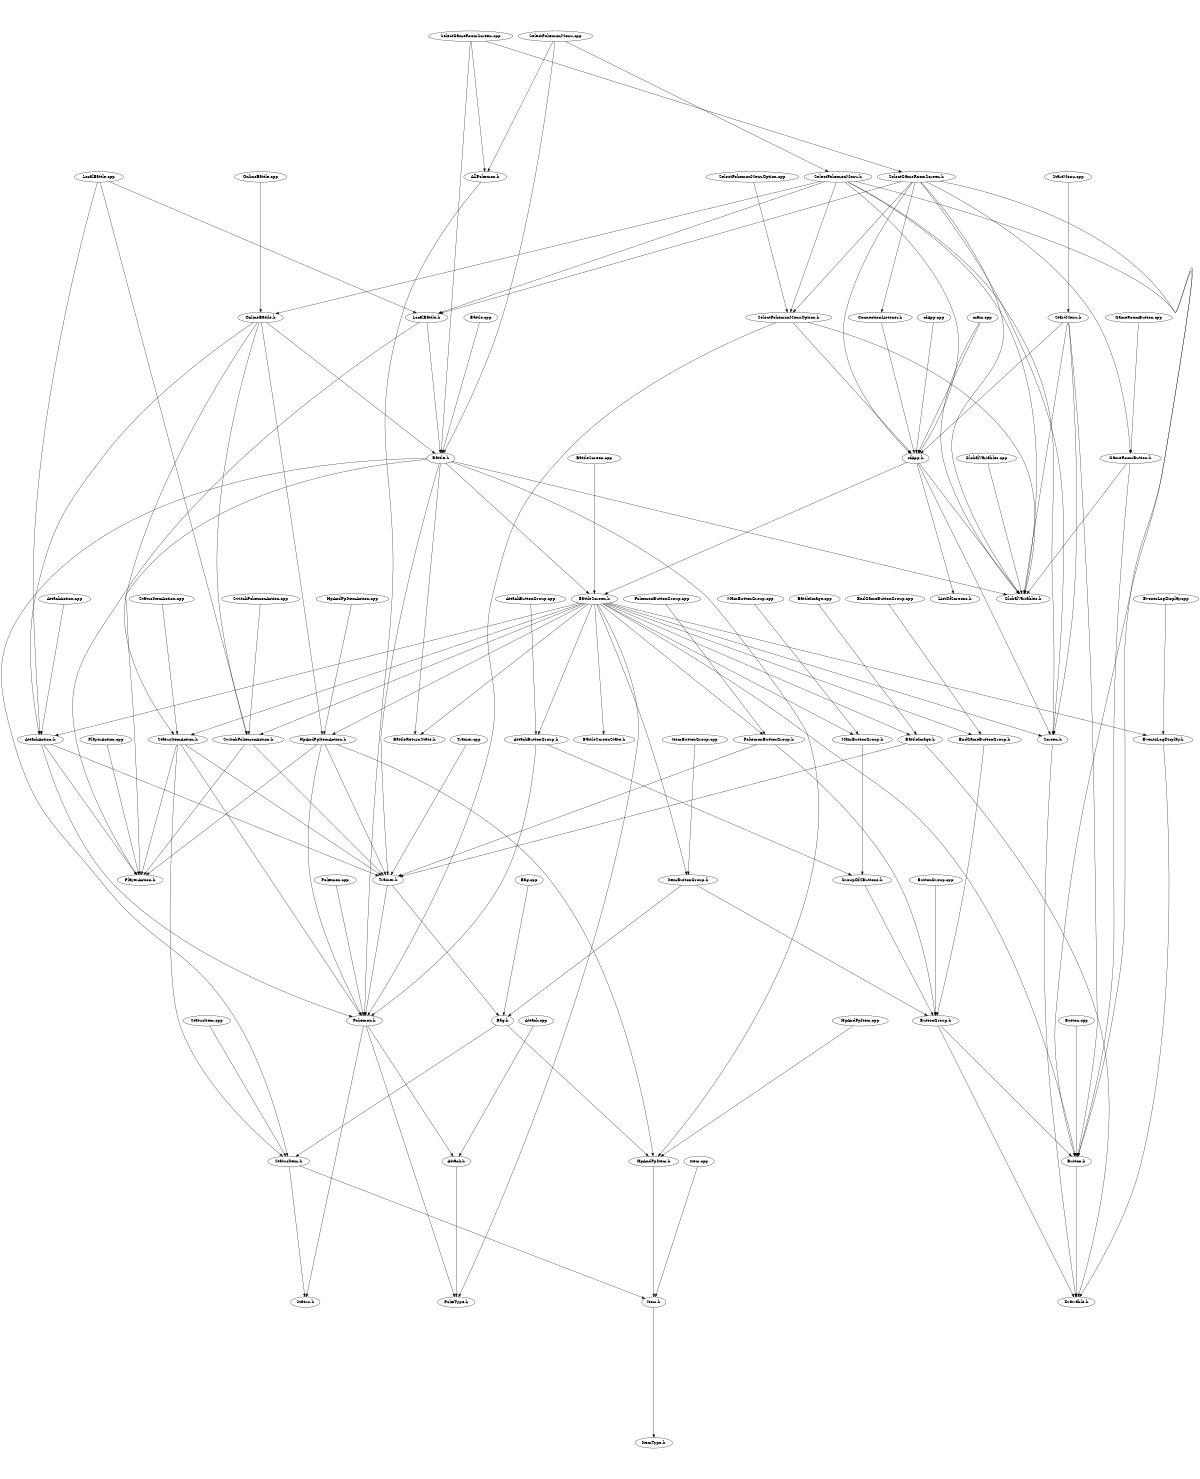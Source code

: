 digraph "source tree" {
    overlap=scale;
    size="8,10";
    ratio="fill";
    fontsize="16";
    fontname="Helvetica";
	clusterrank="local";
	"AttackAction.h" -> "Pokemon.h"
	"SelectPokemonMenu.h" -> "GlobalVariables.h"
	"Bag.h" -> "StatusItem.h"
	"MainButtonGroup.h" -> "GroupOf4Buttons.h"
	"BattleScreen.h" -> "EndGameButtonGroup.h"
	"ofApp.h" -> "GlobalVariables.h"
	"GameRoomButton.h" -> "Button.h"
	"SwitchPokemonAction.cpp" -> "SwitchPokemonAction.h"
	"Trainer.h" -> "Bag.h"
	"SelectGameRoomScreen.h" -> "Button.h"
	"Battle.h" -> "GlobalVariables.h"
	"StartMenu.h" -> "ofApp.h"
	"Pokemon.h" -> "PokeType.h"
	"HpAndPpItemAction.h" -> "Trainer.h"
	"Battle.h" -> "BattleScreen.h"
	"LocalBattle.cpp" -> "SwitchPokemonAction.h"
	"MainButtonGroup.cpp" -> "MainButtonGroup.h"
	"SelectGameRoomScreen.cpp" -> "Battle.h"
	"StatusItem.cpp" -> "StatusItem.h"
	"Item.h" -> "ItemType.h"
	"BattleScreen.h" -> "HpAndPpItemAction.h"
	"SelectGameRoomScreen.h" -> "SelectPokemonMenuOption.h"
	"OnlineBattle.h" -> "SwitchPokemonAction.h"
	"SelectGameRoomScreen.h" -> "LocalBattle.h"
	"Battle.h" -> "Trainer.h"
	"SelectPokemonMenu.cpp" -> "SelectPokemonMenu.h"
	"SelectPokemonMenuOption.h" -> "Pokemon.h"
	"SelectGameRoomScreen.h" -> "Screen.h"
	"Button.cpp" -> "Button.h"
	"OnlineBattle.h" -> "HpAndPpItemAction.h"
	"BattleImage.h" -> "Drawable.h"
	"Battle.h" -> "StatusItem.h"
	"Trainer.cpp" -> "Trainer.h"
	"HpAndPpItemAction.h" -> "PlayerAction.h"
	"Pokemon.h" -> "Attack.h"
	"OnlineBattle.h" -> "StatusItemAction.h"
	"HpAndPpItem.cpp" -> "HpAndPpItem.h"
	"SelectPokemonMenuOption.h" -> "GlobalVariables.h"
	"BattleScreen.h" -> "EventsLogDisplay.h"
	"HpAndPpItemAction.h" -> "HpAndPpItem.h"
	"PokemonButtonGroup.h" -> "ButtonGroup.h"
	"StatusItemAction.h" -> "PlayerAction.h"
	"SelectGameRoomScreen.cpp" -> "SelectGameRoomScreen.h"
	"PokemonButtonGroup.h" -> "Trainer.h"
	"SelectGameRoomScreen.h" -> "GlobalVariables.h"
	"Attack.h" -> "PokeType.h"
	"SelectPokemonMenu.h" -> "Screen.h"
	"BattleScreen.h" -> "PokemonButtonGroup.h"
	"SelectGameRoomScreen.h" -> "ConnectionListener.h"
	"ItemButtonGroup.h" -> "Bag.h"
	"BattleScreen.h" -> "BattleScreenState.h"
	"Item.cpp" -> "Item.h"
	"StatusItem.h" -> "Status.h"
	"SelectPokemonMenu.h" -> "SelectPokemonMenuOption.h"
	"StartMenu.h" -> "GlobalVariables.h"
	"BattleScreen.h" -> "Screen.h"
	"SelectPokemonMenuOption.cpp" -> "SelectPokemonMenuOption.h"
	"ofApp.h" -> "ListOfScreens.h"
	"ItemButtonGroup.cpp" -> "ItemButtonGroup.h"
	"LocalBattle.h" -> "Battle.h"
	"StartMenu.h" -> "Button.h"
	"BattleScreen.h" -> "BattleReturnState.h"
	"AttackAction.cpp" -> "AttackAction.h"
	"GlobalVariables.cpp" -> "GlobalVariables.h"
	"EndGameButtonGroup.cpp" -> "EndGameButtonGroup.h"
	"SwitchPokemonAction.h" -> "PlayerAction.h"
	"Bag.h" -> "HpAndPpItem.h"
	"LocalBattle.cpp" -> "LocalBattle.h"
	"BattleScreen.h" -> "ItemButtonGroup.h"
	"GameRoomButton.h" -> "GlobalVariables.h"
	"StatusItemAction.h" -> "StatusItem.h"
	"ofApp.h" -> "BattleScreen.h"
	"SelectPokemonMenu.h" -> "Button.h"
	"ItemButtonGroup.h" -> "ButtonGroup.h"
	"SwitchPokemonAction.h" -> "Trainer.h"
	"AttackAction.h" -> "Trainer.h"
	"StatusItemAction.h" -> "Trainer.h"
	"BattleScreen.h" -> "SwitchPokemonAction.h"
	"StatusItemAction.cpp" -> "StatusItemAction.h"
	"Battle.cpp" -> "Battle.h"
	"ofApp.cpp" -> "ofApp.h"
	"HpAndPpItem.h" -> "Item.h"
	"Attack.cpp" -> "Attack.h"
	"EventsLogDisplay.cpp" -> "EventsLogDisplay.h"
	"Pokemon.cpp" -> "Pokemon.h"
	"main.cpp" -> "GlobalVariables.h"
	"EventsLogDisplay.h" -> "Drawable.h"
	"BattleImage.cpp" -> "BattleImage.h"
	"BattleScreen.h" -> "PokeType.h"
	"GroupOf4Buttons.h" -> "ButtonGroup.h"
	"EndGameButtonGroup.h" -> "ButtonGroup.h"
	"ofApp.h" -> "Screen.h"
	"Battle.h" -> "HpAndPpItem.h"
	"Battle.h" -> "PlayerAction.h"
	"AttackButtonGroup.h" -> "GroupOf4Buttons.h"
	"LocalBattle.cpp" -> "AttackAction.h"
	"GameRoomButton.cpp" -> "GameRoomButton.h"
	"HpAndPpItemAction.cpp" -> "HpAndPpItemAction.h"
	"ConnectionListener.h" -> "ofApp.h"
	"SelectGameRoomScreen.h" -> "ofApp.h"
	"SelectPokemonMenu.h" -> "LocalBattle.h"
	"OnlineBattle.h" -> "AttackAction.h"
	"Screen.h" -> "Drawable.h"
	"ButtonGroup.h" -> "Drawable.h"
	"BattleScreen.cpp" -> "BattleScreen.h"
	"Button.h" -> "Drawable.h"
	"SelectGameRoomScreen.cpp" -> "AllPokemon.h"
	"StatusItemAction.h" -> "Pokemon.h"
	"Trainer.h" -> "Pokemon.h"
	"PokemonButtonGroup.cpp" -> "PokemonButtonGroup.h"
	"SelectPokemonMenuOption.h" -> "ofApp.h"
	"HpAndPpItemAction.h" -> "Pokemon.h"
	"Bag.cpp" -> "Bag.h"
	"Battle.h" -> "BattleReturnState.h"
	"AttackButtonGroup.h" -> "Pokemon.h"
	"OnlineBattle.h" -> "Battle.h"
	"Pokemon.h" -> "Status.h"
	"AttackAction.h" -> "PlayerAction.h"
	"OnlineBattle.cpp" -> "OnlineBattle.h"
	"BattleScreen.h" -> "MainButtonGroup.h"
	"AttackButtonGroup.cpp" -> "AttackButtonGroup.h"
	"BattleScreen.h" -> "AttackButtonGroup.h"
	"PlayerAction.cpp" -> "PlayerAction.h"
	"StartMenu.cpp" -> "StartMenu.h"
	"SelectPokemonMenu.cpp" -> "AllPokemon.h"
	"SelectPokemonMenu.h" -> "ofApp.h"
	"main.cpp" -> "ofApp.h"
	"LocalBattle.h" -> "PlayerAction.h"
	"BattleScreen.h" -> "BattleImage.h"
	"BattleScreen.h" -> "AttackAction.h"
	"BattleScreen.h" -> "Button.h"
	"SelectPokemonMenu.h" -> "OnlineBattle.h"
	"StatusItem.h" -> "Item.h"
	"ButtonGroup.cpp" -> "ButtonGroup.h"
	"AllPokemon.h" -> "Pokemon.h"
	"SelectGameRoomScreen.h" -> "GameRoomButton.h"
	"StartMenu.h" -> "Screen.h"
	"BattleImage.h" -> "Trainer.h"
	"SelectPokemonMenu.cpp" -> "Battle.h"
	"ButtonGroup.h" -> "Button.h"
	"BattleScreen.h" -> "StatusItemAction.h"
}
